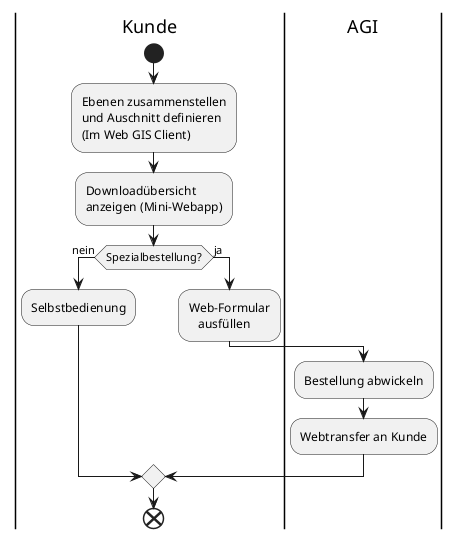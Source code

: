 @startuml
|Kunde|
start
:Ebenen zusammenstellen
und Auschnitt definieren
(Im Web GIS Client);
:Downloadübersicht
anzeigen (Mini-Webapp);
if (Spezialbestellung?) then (nein)
	:Selbstbedienung;
else (ja)
	:Web-Formular 
    ausfüllen;
    |AGI|
    :Bestellung abwickeln;
    :Webtransfer an Kunde;
endif
|Kunde|
end
@enduml